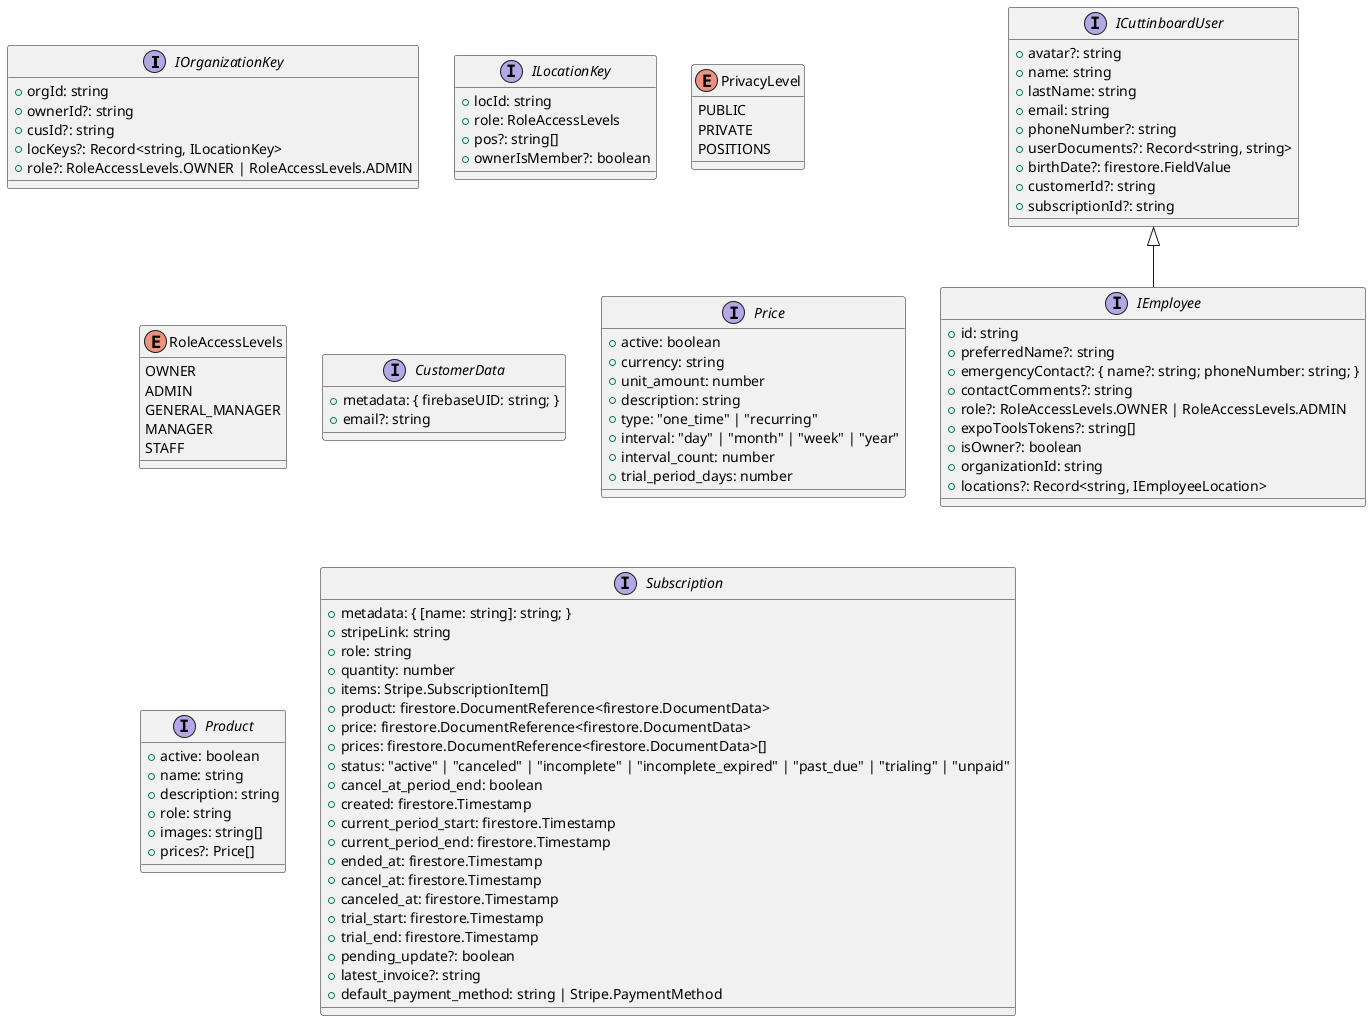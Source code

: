 @startuml
interface IOrganizationKey {
    +orgId: string
    +ownerId?: string
    +cusId?: string
    +locKeys?: Record<string, ILocationKey>
    +role?: RoleAccessLevels.OWNER | RoleAccessLevels.ADMIN
}
interface ILocationKey {
    +locId: string
    +role: RoleAccessLevels
    +pos?: string[]
    +ownerIsMember?: boolean
}
enum PrivacyLevel {
    PUBLIC
    PRIVATE
    POSITIONS
}
enum RoleAccessLevels {
    OWNER
    ADMIN
    GENERAL_MANAGER
    MANAGER
    STAFF
}
interface IEmployee extends ICuttinboardUser {
    +id: string
    +preferredName?: string
    +emergencyContact?: { name?: string; phoneNumber: string; }
    +contactComments?: string
    +role?: RoleAccessLevels.OWNER | RoleAccessLevels.ADMIN
    +expoToolsTokens?: string[]
    +isOwner?: boolean
    +organizationId: string
    +locations?: Record<string, IEmployeeLocation>
}
interface ICuttinboardUser {
    +avatar?: string
    +name: string
    +lastName: string
    +email: string
    +phoneNumber?: string
    +userDocuments?: Record<string, string>
    +birthDate?: firestore.FieldValue
    +customerId?: string
    +subscriptionId?: string
}
interface CustomerData {
    +metadata: { firebaseUID: string; }
    +email?: string
}
interface Price {
    +active: boolean
    +currency: string
    +unit_amount: number
    +description: string
    +type: "one_time" | "recurring"
    +interval: "day" | "month" | "week" | "year"
    +interval_count: number
    +trial_period_days: number
}
interface Product {
    +active: boolean
    +name: string
    +description: string
    +role: string
    +images: string[]
    +prices?: Price[]
}
interface Subscription {
    +metadata: { [name: string]: string; }
    +stripeLink: string
    +role: string
    +quantity: number
    +items: Stripe.SubscriptionItem[]
    +product: firestore.DocumentReference<firestore.DocumentData>
    +price: firestore.DocumentReference<firestore.DocumentData>
    +prices: firestore.DocumentReference<firestore.DocumentData>[]
    +status: "active" | "canceled" | "incomplete" | "incomplete_expired" | "past_due" | "trialing" | "unpaid"
    +cancel_at_period_end: boolean
    +created: firestore.Timestamp
    +current_period_start: firestore.Timestamp
    +current_period_end: firestore.Timestamp
    +ended_at: firestore.Timestamp
    +cancel_at: firestore.Timestamp
    +canceled_at: firestore.Timestamp
    +trial_start: firestore.Timestamp
    +trial_end: firestore.Timestamp
    +pending_update?: boolean
    +latest_invoice?: string
    +default_payment_method: string | Stripe.PaymentMethod
}
@enduml